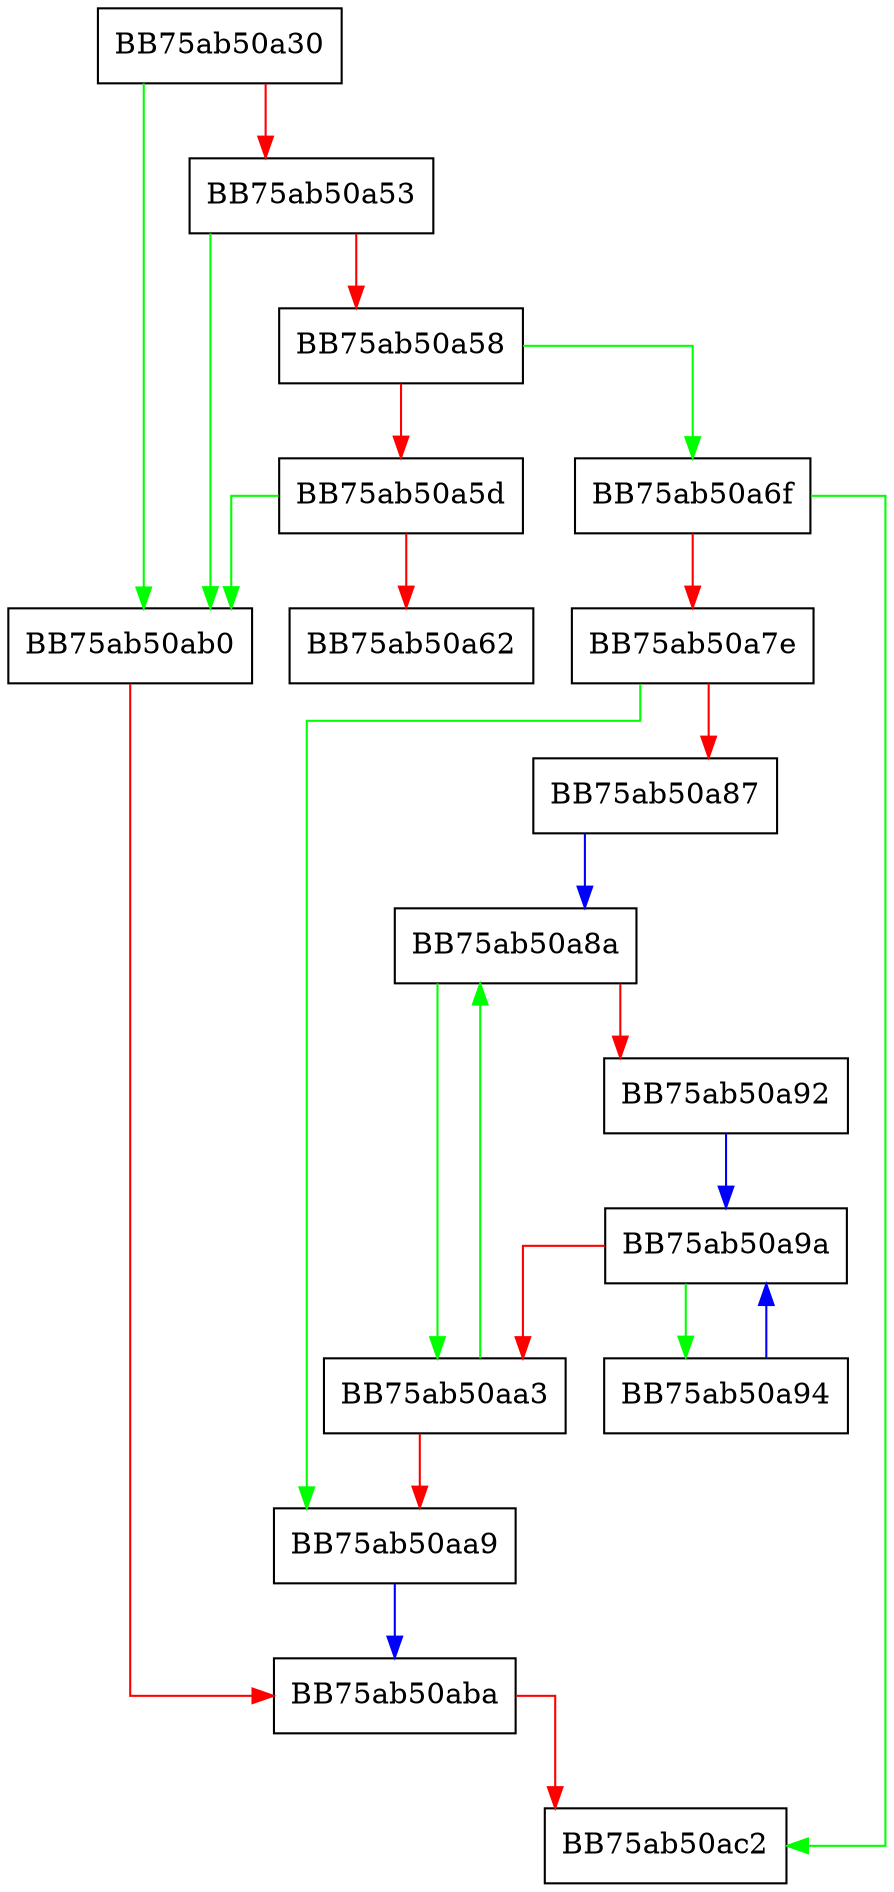 digraph lengthFunc {
  node [shape="box"];
  graph [splines=ortho];
  BB75ab50a30 -> BB75ab50ab0 [color="green"];
  BB75ab50a30 -> BB75ab50a53 [color="red"];
  BB75ab50a53 -> BB75ab50ab0 [color="green"];
  BB75ab50a53 -> BB75ab50a58 [color="red"];
  BB75ab50a58 -> BB75ab50a6f [color="green"];
  BB75ab50a58 -> BB75ab50a5d [color="red"];
  BB75ab50a5d -> BB75ab50ab0 [color="green"];
  BB75ab50a5d -> BB75ab50a62 [color="red"];
  BB75ab50a6f -> BB75ab50ac2 [color="green"];
  BB75ab50a6f -> BB75ab50a7e [color="red"];
  BB75ab50a7e -> BB75ab50aa9 [color="green"];
  BB75ab50a7e -> BB75ab50a87 [color="red"];
  BB75ab50a87 -> BB75ab50a8a [color="blue"];
  BB75ab50a8a -> BB75ab50aa3 [color="green"];
  BB75ab50a8a -> BB75ab50a92 [color="red"];
  BB75ab50a92 -> BB75ab50a9a [color="blue"];
  BB75ab50a94 -> BB75ab50a9a [color="blue"];
  BB75ab50a9a -> BB75ab50a94 [color="green"];
  BB75ab50a9a -> BB75ab50aa3 [color="red"];
  BB75ab50aa3 -> BB75ab50a8a [color="green"];
  BB75ab50aa3 -> BB75ab50aa9 [color="red"];
  BB75ab50aa9 -> BB75ab50aba [color="blue"];
  BB75ab50ab0 -> BB75ab50aba [color="red"];
  BB75ab50aba -> BB75ab50ac2 [color="red"];
}